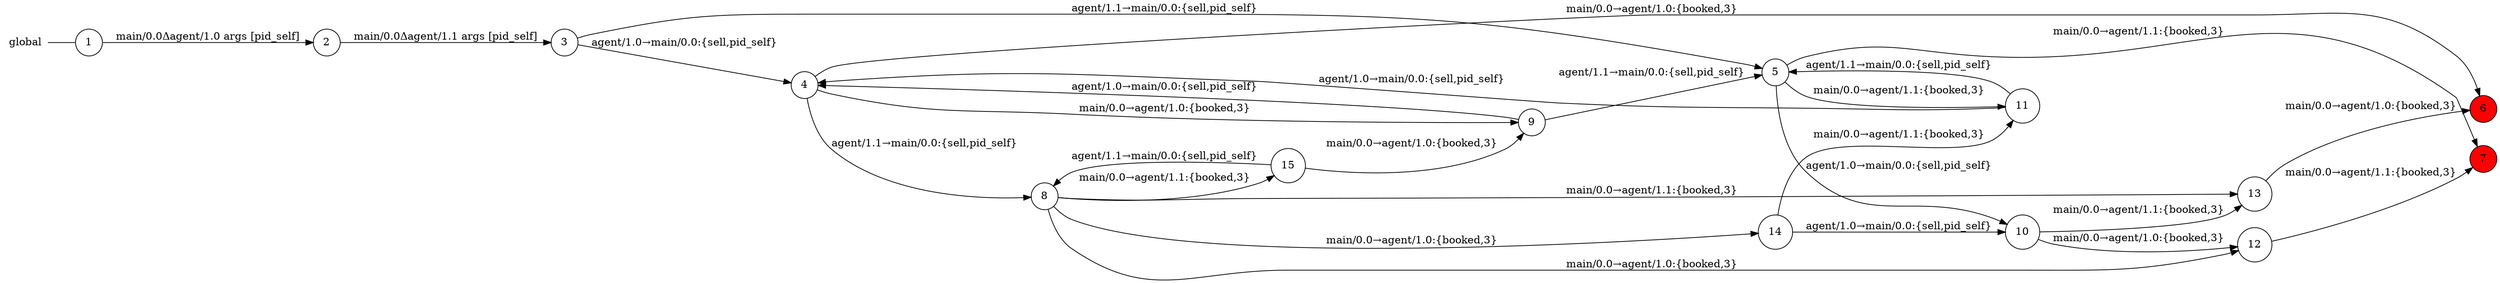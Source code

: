 digraph global {
	rankdir="LR";
	n_0 [label="global", shape="plaintext"];
	n_1 [id="14", shape=circle, label="14"];
	n_2 [id="9", shape=circle, label="9"];
	n_3 [id="8", shape=circle, label="8"];
	n_4 [id="1", shape=circle, label="1"];
	n_0 -> n_4 [arrowhead=none];
	n_5 [id="7", shape=circle, label="7", fillcolor="#FF0000FF", style=filled];
	n_6 [id="4", shape=circle, label="4"];
	n_7 [id="6", shape=circle, label="6", fillcolor="#FF0000FF", style=filled];
	n_8 [id="3", shape=circle, label="3"];
	n_9 [id="12", shape=circle, label="12"];
	n_10 [id="2", shape=circle, label="2"];
	n_11 [id="11", shape=circle, label="11"];
	n_12 [id="15", shape=circle, label="15"];
	n_13 [id="10", shape=circle, label="10"];
	n_14 [id="13", shape=circle, label="13"];
	n_15 [id="5", shape=circle, label="5"];

	n_12 -> n_2 [id="[$e|25]", label="main/0.0→agent/1.0:{booked,3}"];
	n_2 -> n_15 [id="[$e|12]", label="agent/1.1→main/0.0:{sell,pid_self}"];
	n_2 -> n_6 [id="[$e|13]", label="agent/1.0→main/0.0:{sell,pid_self}"];
	n_11 -> n_15 [id="[$e|17]", label="agent/1.1→main/0.0:{sell,pid_self}"];
	n_8 -> n_15 [id="[$e|3]", label="agent/1.1→main/0.0:{sell,pid_self}"];
	n_4 -> n_10 [id="[$e|0]", label="main/0.0Δagent/1.0 args [pid_self]"];
	n_6 -> n_7 [id="[$e|4]", label="main/0.0→agent/1.0:{booked,3}"];
	n_1 -> n_11 [id="[$e|23]", label="main/0.0→agent/1.1:{booked,3}"];
	n_1 -> n_13 [id="[$e|22]", label="agent/1.0→main/0.0:{sell,pid_self}"];
	n_8 -> n_6 [id="[$e|2]", label="agent/1.0→main/0.0:{sell,pid_self}"];
	n_15 -> n_11 [id="[$e|9]", label="main/0.0→agent/1.1:{booked,3}"];
	n_3 -> n_9 [id="[$e|10]", label="main/0.0→agent/1.0:{booked,3}"];
	n_14 -> n_7 [id="[$e|21]", label="main/0.0→agent/1.0:{booked,3}"];
	n_15 -> n_5 [id="[$e|5]", label="main/0.0→agent/1.1:{booked,3}"];
	n_6 -> n_2 [id="[$e|7]", label="main/0.0→agent/1.0:{booked,3}"];
	n_3 -> n_14 [id="[$e|11]", label="main/0.0→agent/1.1:{booked,3}"];
	n_9 -> n_5 [id="[$e|20]", label="main/0.0→agent/1.1:{booked,3}"];
	n_3 -> n_1 [id="[$e|18]", label="main/0.0→agent/1.0:{booked,3}"];
	n_13 -> n_14 [id="[$e|15]", label="main/0.0→agent/1.1:{booked,3}"];
	n_3 -> n_12 [id="[$e|19]", label="main/0.0→agent/1.1:{booked,3}"];
	n_13 -> n_9 [id="[$e|14]", label="main/0.0→agent/1.0:{booked,3}"];
	n_12 -> n_3 [id="[$e|24]", label="agent/1.1→main/0.0:{sell,pid_self}"];
	n_15 -> n_13 [id="[$e|8]", label="agent/1.0→main/0.0:{sell,pid_self}"];
	n_10 -> n_8 [id="[$e|1]", label="main/0.0Δagent/1.1 args [pid_self]"];
	n_6 -> n_3 [id="[$e|6]", label="agent/1.1→main/0.0:{sell,pid_self}"];
	n_11 -> n_6 [id="[$e|16]", label="agent/1.0→main/0.0:{sell,pid_self}"];
}
